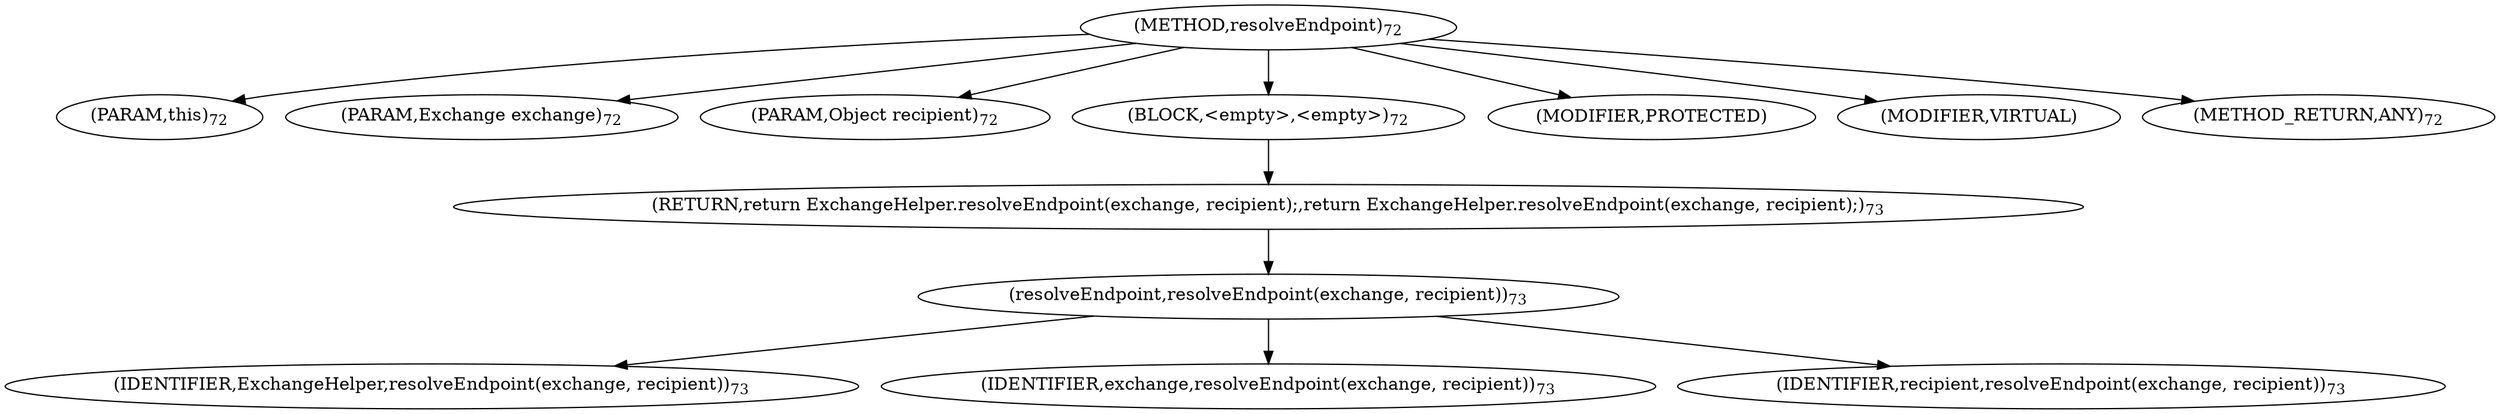 digraph "resolveEndpoint" {  
"118" [label = <(METHOD,resolveEndpoint)<SUB>72</SUB>> ]
"119" [label = <(PARAM,this)<SUB>72</SUB>> ]
"120" [label = <(PARAM,Exchange exchange)<SUB>72</SUB>> ]
"121" [label = <(PARAM,Object recipient)<SUB>72</SUB>> ]
"122" [label = <(BLOCK,&lt;empty&gt;,&lt;empty&gt;)<SUB>72</SUB>> ]
"123" [label = <(RETURN,return ExchangeHelper.resolveEndpoint(exchange, recipient);,return ExchangeHelper.resolveEndpoint(exchange, recipient);)<SUB>73</SUB>> ]
"124" [label = <(resolveEndpoint,resolveEndpoint(exchange, recipient))<SUB>73</SUB>> ]
"125" [label = <(IDENTIFIER,ExchangeHelper,resolveEndpoint(exchange, recipient))<SUB>73</SUB>> ]
"126" [label = <(IDENTIFIER,exchange,resolveEndpoint(exchange, recipient))<SUB>73</SUB>> ]
"127" [label = <(IDENTIFIER,recipient,resolveEndpoint(exchange, recipient))<SUB>73</SUB>> ]
"128" [label = <(MODIFIER,PROTECTED)> ]
"129" [label = <(MODIFIER,VIRTUAL)> ]
"130" [label = <(METHOD_RETURN,ANY)<SUB>72</SUB>> ]
  "118" -> "119" 
  "118" -> "120" 
  "118" -> "121" 
  "118" -> "122" 
  "118" -> "128" 
  "118" -> "129" 
  "118" -> "130" 
  "122" -> "123" 
  "123" -> "124" 
  "124" -> "125" 
  "124" -> "126" 
  "124" -> "127" 
}
